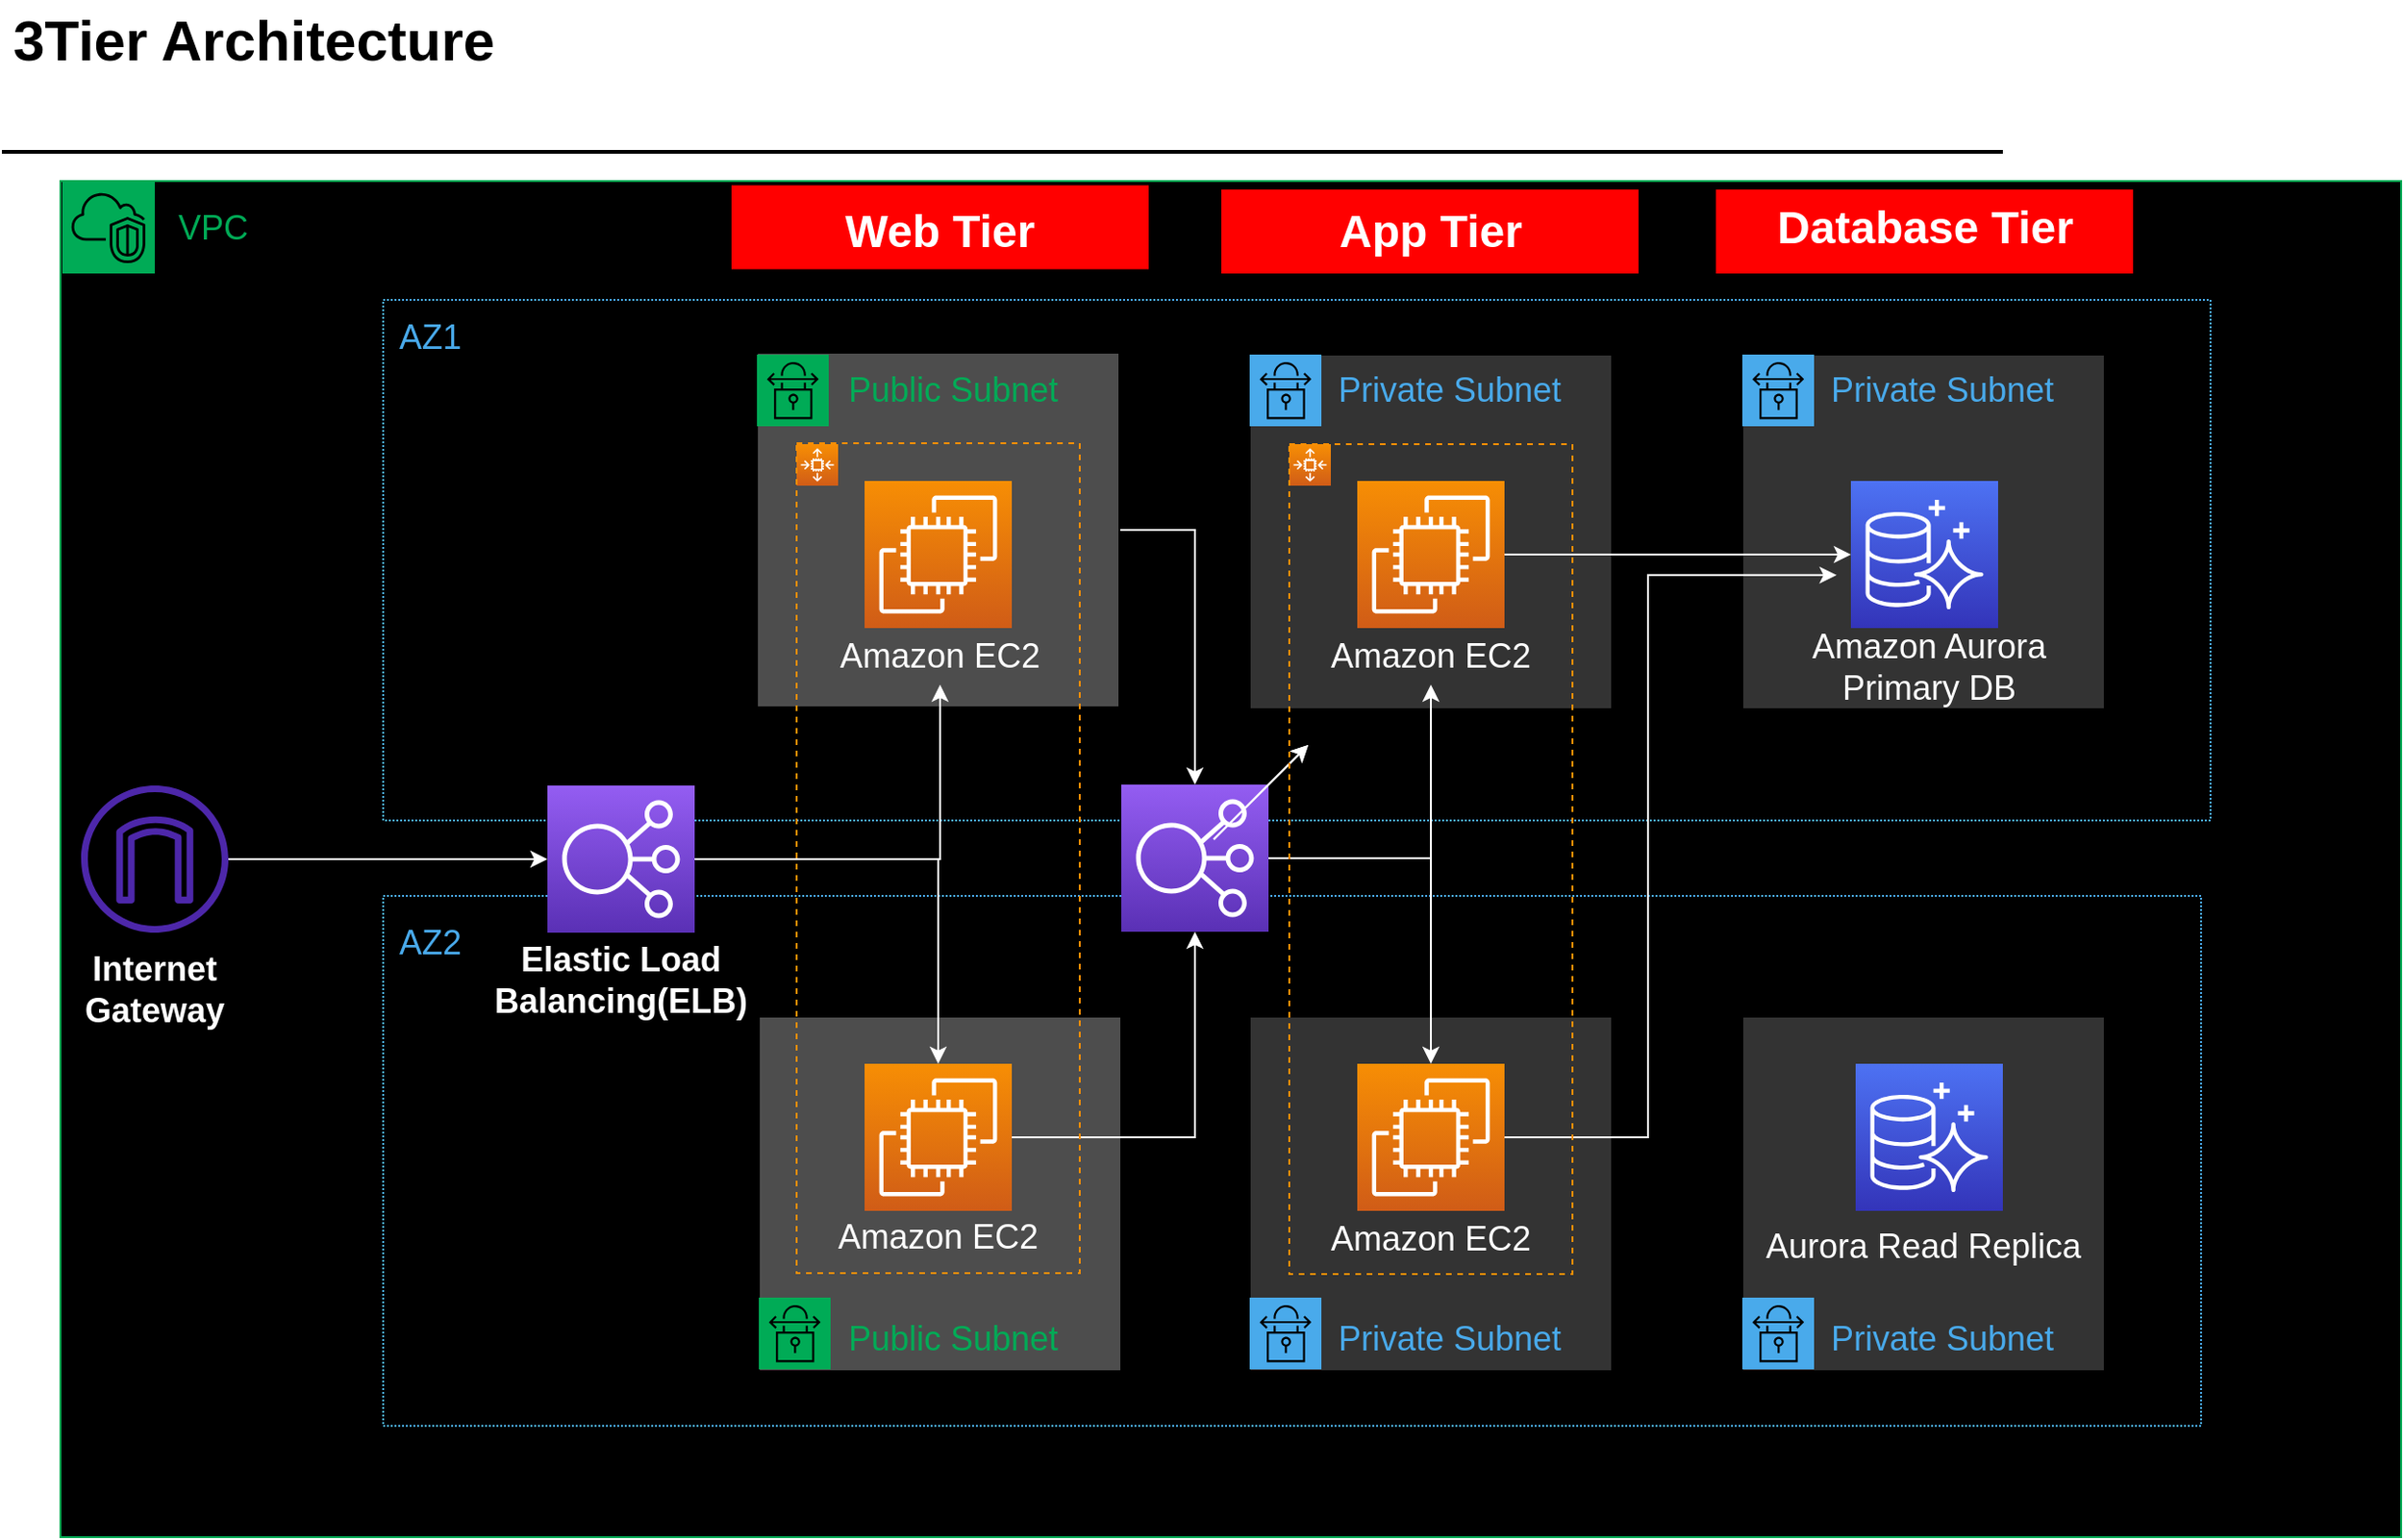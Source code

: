 <mxfile version="20.2.0" type="github">
  <diagram id="Ht1M8jgEwFfnCIfOTk4-" name="Page-1">
    <mxGraphModel dx="1360" dy="748" grid="1" gridSize="10" guides="1" tooltips="1" connect="1" arrows="1" fold="1" page="1" pageScale="1" pageWidth="827" pageHeight="1169" math="0" shadow="0">
      <root>
        <mxCell id="0" />
        <mxCell id="1" parent="0" />
        <mxCell id="xRcYIgEl4kE04P5R9CLf-3" value="" style="rounded=0;whiteSpace=wrap;html=1;strokeColor=#00AB56;fillColor=#000000;" vertex="1" parent="1">
          <mxGeometry x="39" y="161" width="1240" height="719" as="geometry" />
        </mxCell>
        <mxCell id="-QjtrjUzRDEMRZ5MF8oH-47" value="3Tier Architecture" style="text;html=1;resizable=0;points=[];autosize=1;align=left;verticalAlign=top;spacingTop=-4;fontSize=30;fontStyle=1" parent="1" vertex="1">
          <mxGeometry x="12" y="65.5" width="280" height="40" as="geometry" />
        </mxCell>
        <mxCell id="SCVMTBWpLvtzJIhz15lM-1" value="" style="line;strokeWidth=2;html=1;fontSize=14;" parent="1" vertex="1">
          <mxGeometry x="8" y="140.5" width="1060" height="10" as="geometry" />
        </mxCell>
        <mxCell id="xRcYIgEl4kE04P5R9CLf-4" value="" style="sketch=0;points=[[0,0,0],[0.25,0,0],[0.5,0,0],[0.75,0,0],[1,0,0],[0,1,0],[0.25,1,0],[0.5,1,0],[0.75,1,0],[1,1,0],[0,0.25,0],[0,0.5,0],[0,0.75,0],[1,0.25,0],[1,0.5,0],[1,0.75,0]];outlineConnect=0;fontColor=#232F3E;gradientColor=#00AB56;gradientDirection=north;fillColor=#00AB56;strokeColor=#000000;dashed=0;verticalLabelPosition=bottom;verticalAlign=top;align=center;html=1;fontSize=12;fontStyle=0;aspect=fixed;shape=mxgraph.aws4.resourceIcon;resIcon=mxgraph.aws4.vpc;" vertex="1" parent="1">
          <mxGeometry x="40" y="161" width="49" height="49" as="geometry" />
        </mxCell>
        <mxCell id="xRcYIgEl4kE04P5R9CLf-5" value="" style="rounded=0;whiteSpace=wrap;html=1;fillStyle=solid;dashed=1;dashPattern=1 1;strokeColor=#49AAEB;fillColor=#000000;" vertex="1" parent="1">
          <mxGeometry x="210" y="224" width="968" height="276" as="geometry" />
        </mxCell>
        <mxCell id="xRcYIgEl4kE04P5R9CLf-7" value="" style="rounded=0;whiteSpace=wrap;html=1;fillStyle=solid;dashed=1;dashPattern=1 1;strokeColor=#49AAEB;fillColor=#000000;" vertex="1" parent="1">
          <mxGeometry x="210" y="540" width="963" height="281" as="geometry" />
        </mxCell>
        <mxCell id="xRcYIgEl4kE04P5R9CLf-90" style="edgeStyle=orthogonalEdgeStyle;rounded=0;orthogonalLoop=1;jettySize=auto;html=1;fontSize=24;fontColor=#FFFFFF;exitX=1;exitY=0.25;exitDx=0;exitDy=0;exitPerimeter=0;strokeColor=#FFFFFF;" edge="1" parent="1" source="xRcYIgEl4kE04P5R9CLf-31" target="xRcYIgEl4kE04P5R9CLf-28">
          <mxGeometry relative="1" as="geometry">
            <Array as="points">
              <mxPoint x="543" y="346" />
              <mxPoint x="640" y="346" />
            </Array>
          </mxGeometry>
        </mxCell>
        <mxCell id="xRcYIgEl4kE04P5R9CLf-8" value="" style="rounded=0;whiteSpace=wrap;html=1;fillStyle=solid;fillColor=#4D4D4D;" vertex="1" parent="1">
          <mxGeometry x="408" y="252" width="192" height="188" as="geometry" />
        </mxCell>
        <mxCell id="xRcYIgEl4kE04P5R9CLf-9" value="" style="rounded=0;whiteSpace=wrap;html=1;fillStyle=solid;fillColor=#333333;" vertex="1" parent="1">
          <mxGeometry x="930" y="253" width="192" height="188" as="geometry" />
        </mxCell>
        <mxCell id="xRcYIgEl4kE04P5R9CLf-10" value="" style="rounded=0;whiteSpace=wrap;html=1;fillStyle=solid;fillColor=#333333;" vertex="1" parent="1">
          <mxGeometry x="669" y="253" width="192" height="188" as="geometry" />
        </mxCell>
        <mxCell id="xRcYIgEl4kE04P5R9CLf-11" value="" style="rounded=0;whiteSpace=wrap;html=1;fillStyle=solid;fillColor=#333333;" vertex="1" parent="1">
          <mxGeometry x="930" y="604" width="192" height="188" as="geometry" />
        </mxCell>
        <mxCell id="xRcYIgEl4kE04P5R9CLf-12" value="" style="rounded=0;whiteSpace=wrap;html=1;fillStyle=solid;fillColor=#333333;" vertex="1" parent="1">
          <mxGeometry x="669" y="604" width="192" height="188" as="geometry" />
        </mxCell>
        <mxCell id="xRcYIgEl4kE04P5R9CLf-13" value="" style="rounded=0;whiteSpace=wrap;html=1;fillStyle=solid;fillColor=#4D4D4D;" vertex="1" parent="1">
          <mxGeometry x="409" y="604" width="192" height="188" as="geometry" />
        </mxCell>
        <mxCell id="xRcYIgEl4kE04P5R9CLf-17" value="" style="sketch=0;points=[[0,0,0],[0.25,0,0],[0.5,0,0],[0.75,0,0],[1,0,0],[0,1,0],[0.25,1,0],[0.5,1,0],[0.75,1,0],[1,1,0],[0,0.25,0],[0,0.5,0],[0,0.75,0],[1,0.25,0],[1,0.5,0],[1,0.75,0]];outlineConnect=0;fontColor=#232F3E;gradientColor=#00AB56;gradientDirection=north;fillColor=#00AB56;strokeColor=#000000;dashed=0;verticalLabelPosition=bottom;verticalAlign=top;align=center;html=1;fontSize=12;fontStyle=0;aspect=fixed;shape=mxgraph.aws4.resourceIcon;resIcon=mxgraph.aws4.site_to_site_vpn;fillStyle=dots;" vertex="1" parent="1">
          <mxGeometry x="408" y="253" width="38" height="38" as="geometry" />
        </mxCell>
        <mxCell id="xRcYIgEl4kE04P5R9CLf-18" value="" style="sketch=0;points=[[0,0,0],[0.25,0,0],[0.5,0,0],[0.75,0,0],[1,0,0],[0,1,0],[0.25,1,0],[0.5,1,0],[0.75,1,0],[1,1,0],[0,0.25,0],[0,0.5,0],[0,0.75,0],[1,0.25,0],[1,0.5,0],[1,0.75,0]];outlineConnect=0;fontColor=#232F3E;gradientColor=#49AAEB;gradientDirection=north;fillColor=#49AAEB;strokeColor=#000000;dashed=0;verticalLabelPosition=bottom;verticalAlign=top;align=center;html=1;fontSize=12;fontStyle=0;aspect=fixed;shape=mxgraph.aws4.resourceIcon;resIcon=mxgraph.aws4.site_to_site_vpn;fillStyle=dots;" vertex="1" parent="1">
          <mxGeometry x="930" y="753" width="38" height="38" as="geometry" />
        </mxCell>
        <mxCell id="xRcYIgEl4kE04P5R9CLf-23" value="" style="sketch=0;points=[[0,0,0],[0.25,0,0],[0.5,0,0],[0.75,0,0],[1,0,0],[0,1,0],[0.25,1,0],[0.5,1,0],[0.75,1,0],[1,1,0],[0,0.25,0],[0,0.5,0],[0,0.75,0],[1,0.25,0],[1,0.5,0],[1,0.75,0]];outlineConnect=0;fontColor=#232F3E;gradientColor=#00AB56;gradientDirection=north;fillColor=#00AB56;strokeColor=#000000;dashed=0;verticalLabelPosition=bottom;verticalAlign=top;align=center;html=1;fontSize=12;fontStyle=0;aspect=fixed;shape=mxgraph.aws4.resourceIcon;resIcon=mxgraph.aws4.site_to_site_vpn;fillStyle=dots;" vertex="1" parent="1">
          <mxGeometry x="409" y="753" width="38" height="38" as="geometry" />
        </mxCell>
        <mxCell id="xRcYIgEl4kE04P5R9CLf-24" value="" style="sketch=0;points=[[0,0,0],[0.25,0,0],[0.5,0,0],[0.75,0,0],[1,0,0],[0,1,0],[0.25,1,0],[0.5,1,0],[0.75,1,0],[1,1,0],[0,0.25,0],[0,0.5,0],[0,0.75,0],[1,0.25,0],[1,0.5,0],[1,0.75,0]];outlineConnect=0;fontColor=#232F3E;gradientColor=#49AAEB;gradientDirection=north;fillColor=#49AAEB;strokeColor=#000000;dashed=0;verticalLabelPosition=bottom;verticalAlign=top;align=center;html=1;fontSize=12;fontStyle=0;aspect=fixed;shape=mxgraph.aws4.resourceIcon;resIcon=mxgraph.aws4.site_to_site_vpn;fillStyle=dots;" vertex="1" parent="1">
          <mxGeometry x="669" y="253" width="38" height="38" as="geometry" />
        </mxCell>
        <mxCell id="xRcYIgEl4kE04P5R9CLf-25" value="" style="sketch=0;points=[[0,0,0],[0.25,0,0],[0.5,0,0],[0.75,0,0],[1,0,0],[0,1,0],[0.25,1,0],[0.5,1,0],[0.75,1,0],[1,1,0],[0,0.25,0],[0,0.5,0],[0,0.75,0],[1,0.25,0],[1,0.5,0],[1,0.75,0]];outlineConnect=0;fontColor=#232F3E;gradientColor=#49AAEB;gradientDirection=north;fillColor=#49AAEB;strokeColor=#000000;dashed=0;verticalLabelPosition=bottom;verticalAlign=top;align=center;html=1;fontSize=12;fontStyle=0;aspect=fixed;shape=mxgraph.aws4.resourceIcon;resIcon=mxgraph.aws4.site_to_site_vpn;fillStyle=dots;" vertex="1" parent="1">
          <mxGeometry x="930" y="253" width="38" height="38" as="geometry" />
        </mxCell>
        <mxCell id="xRcYIgEl4kE04P5R9CLf-26" value="" style="sketch=0;points=[[0,0,0],[0.25,0,0],[0.5,0,0],[0.75,0,0],[1,0,0],[0,1,0],[0.25,1,0],[0.5,1,0],[0.75,1,0],[1,1,0],[0,0.25,0],[0,0.5,0],[0,0.75,0],[1,0.25,0],[1,0.5,0],[1,0.75,0]];outlineConnect=0;fontColor=#232F3E;gradientColor=#49AAEB;gradientDirection=north;fillColor=#49AAEB;strokeColor=#000000;dashed=0;verticalLabelPosition=bottom;verticalAlign=top;align=center;html=1;fontSize=12;fontStyle=0;aspect=fixed;shape=mxgraph.aws4.resourceIcon;resIcon=mxgraph.aws4.site_to_site_vpn;fillStyle=dots;" vertex="1" parent="1">
          <mxGeometry x="669" y="753" width="38" height="38" as="geometry" />
        </mxCell>
        <mxCell id="xRcYIgEl4kE04P5R9CLf-76" style="edgeStyle=orthogonalEdgeStyle;rounded=0;orthogonalLoop=1;jettySize=auto;html=1;fontSize=24;fontColor=#FFFFFF;strokeColor=#FFFFFF;" edge="1" parent="1" source="xRcYIgEl4kE04P5R9CLf-27" target="xRcYIgEl4kE04P5R9CLf-48">
          <mxGeometry relative="1" as="geometry" />
        </mxCell>
        <mxCell id="xRcYIgEl4kE04P5R9CLf-27" value="" style="sketch=0;outlineConnect=0;fontColor=#232F3E;gradientColor=#4D27AA;fillColor=#4D27AA;strokeColor=none;dashed=0;verticalLabelPosition=bottom;verticalAlign=top;align=center;html=1;fontSize=12;fontStyle=0;aspect=fixed;pointerEvents=1;shape=mxgraph.aws4.internet_gateway;fillStyle=dots;" vertex="1" parent="1">
          <mxGeometry x="50" y="481.5" width="78" height="78" as="geometry" />
        </mxCell>
        <mxCell id="xRcYIgEl4kE04P5R9CLf-96" style="edgeStyle=orthogonalEdgeStyle;rounded=0;orthogonalLoop=1;jettySize=auto;html=1;fontSize=24;fontColor=#FFFFFF;strokeColor=#FFFFFF;" edge="1" parent="1" source="xRcYIgEl4kE04P5R9CLf-28" target="xRcYIgEl4kE04P5R9CLf-37">
          <mxGeometry relative="1" as="geometry" />
        </mxCell>
        <mxCell id="xRcYIgEl4kE04P5R9CLf-98" style="edgeStyle=orthogonalEdgeStyle;rounded=0;orthogonalLoop=1;jettySize=auto;html=1;entryX=0.5;entryY=0;entryDx=0;entryDy=0;entryPerimeter=0;fontSize=24;fontColor=#FFFFFF;strokeColor=#FFFFFF;" edge="1" parent="1" source="xRcYIgEl4kE04P5R9CLf-28" target="xRcYIgEl4kE04P5R9CLf-34">
          <mxGeometry relative="1" as="geometry" />
        </mxCell>
        <mxCell id="xRcYIgEl4kE04P5R9CLf-28" value="" style="sketch=0;points=[[0,0,0],[0.25,0,0],[0.5,0,0],[0.75,0,0],[1,0,0],[0,1,0],[0.25,1,0],[0.5,1,0],[0.75,1,0],[1,1,0],[0,0.25,0],[0,0.5,0],[0,0.75,0],[1,0.25,0],[1,0.5,0],[1,0.75,0]];outlineConnect=0;fontColor=#232F3E;gradientColor=#945DF2;gradientDirection=north;fillColor=#5A30B5;strokeColor=#ffffff;dashed=0;verticalLabelPosition=bottom;verticalAlign=top;align=center;html=1;fontSize=12;fontStyle=0;aspect=fixed;shape=mxgraph.aws4.resourceIcon;resIcon=mxgraph.aws4.elastic_load_balancing;fillStyle=dots;" vertex="1" parent="1">
          <mxGeometry x="601" y="481" width="78" height="78" as="geometry" />
        </mxCell>
        <mxCell id="xRcYIgEl4kE04P5R9CLf-30" value="" style="sketch=0;points=[[0,0,0],[0.25,0,0],[0.5,0,0],[0.75,0,0],[1,0,0],[0,1,0],[0.25,1,0],[0.5,1,0],[0.75,1,0],[1,1,0],[0,0.25,0],[0,0.5,0],[0,0.75,0],[1,0.25,0],[1,0.5,0],[1,0.75,0]];outlineConnect=0;fontColor=#232F3E;gradientColor=#F78E04;gradientDirection=north;fillColor=#D05C17;strokeColor=#ffffff;dashed=0;verticalLabelPosition=bottom;verticalAlign=top;align=center;html=1;fontSize=12;fontStyle=0;aspect=fixed;shape=mxgraph.aws4.resourceIcon;resIcon=mxgraph.aws4.ec2;fillStyle=dots;" vertex="1" parent="1">
          <mxGeometry x="726" y="320" width="78" height="78" as="geometry" />
        </mxCell>
        <mxCell id="xRcYIgEl4kE04P5R9CLf-34" value="" style="sketch=0;points=[[0,0,0],[0.25,0,0],[0.5,0,0],[0.75,0,0],[1,0,0],[0,1,0],[0.25,1,0],[0.5,1,0],[0.75,1,0],[1,1,0],[0,0.25,0],[0,0.5,0],[0,0.75,0],[1,0.25,0],[1,0.5,0],[1,0.75,0]];outlineConnect=0;fontColor=#232F3E;gradientColor=#F78E04;gradientDirection=north;fillColor=#D05C17;strokeColor=#ffffff;dashed=0;verticalLabelPosition=bottom;verticalAlign=top;align=center;html=1;fontSize=12;fontStyle=0;aspect=fixed;shape=mxgraph.aws4.resourceIcon;resIcon=mxgraph.aws4.ec2;fillStyle=dots;" vertex="1" parent="1">
          <mxGeometry x="726" y="629" width="78" height="78" as="geometry" />
        </mxCell>
        <mxCell id="xRcYIgEl4kE04P5R9CLf-35" value="&lt;font color=&quot;#ffffff&quot; style=&quot;font-size: 18px;&quot;&gt;Amazon EC2&lt;/font&gt;" style="text;html=1;strokeColor=none;fillColor=none;align=center;verticalAlign=middle;whiteSpace=wrap;rounded=0;fillStyle=dots;" vertex="1" parent="1">
          <mxGeometry x="700" y="707" width="130" height="30" as="geometry" />
        </mxCell>
        <mxCell id="xRcYIgEl4kE04P5R9CLf-36" value="&lt;font color=&quot;#ffffff&quot; style=&quot;font-size: 18px;&quot;&gt;Amazon EC2&lt;/font&gt;" style="text;html=1;strokeColor=none;fillColor=none;align=center;verticalAlign=middle;whiteSpace=wrap;rounded=0;fillStyle=dots;" vertex="1" parent="1">
          <mxGeometry x="439" y="706" width="130" height="30" as="geometry" />
        </mxCell>
        <mxCell id="xRcYIgEl4kE04P5R9CLf-37" value="&lt;font color=&quot;#ffffff&quot; style=&quot;font-size: 18px;&quot;&gt;Amazon EC2&lt;/font&gt;" style="text;html=1;strokeColor=none;fillColor=none;align=center;verticalAlign=middle;whiteSpace=wrap;rounded=0;fillStyle=dots;" vertex="1" parent="1">
          <mxGeometry x="700" y="398" width="130" height="30" as="geometry" />
        </mxCell>
        <mxCell id="xRcYIgEl4kE04P5R9CLf-38" value="&lt;font color=&quot;#ffffff&quot; style=&quot;font-size: 18px;&quot;&gt;Amazon EC2&lt;/font&gt;" style="text;html=1;strokeColor=none;fillColor=none;align=center;verticalAlign=middle;whiteSpace=wrap;rounded=0;fillStyle=dots;" vertex="1" parent="1">
          <mxGeometry x="440" y="398" width="130" height="30" as="geometry" />
        </mxCell>
        <mxCell id="xRcYIgEl4kE04P5R9CLf-42" value="&lt;font color=&quot;#00ab56&quot; style=&quot;font-size: 18px;&quot;&gt;Public Subnet&lt;/font&gt;" style="text;html=1;strokeColor=none;fillColor=none;align=center;verticalAlign=middle;whiteSpace=wrap;rounded=0;fillStyle=dots;" vertex="1" parent="1">
          <mxGeometry x="447" y="760" width="130" height="30" as="geometry" />
        </mxCell>
        <mxCell id="xRcYIgEl4kE04P5R9CLf-43" value="&lt;font color=&quot;#00ab56&quot; style=&quot;font-size: 18px;&quot;&gt;Public Subnet&lt;/font&gt;" style="text;html=1;strokeColor=none;fillColor=none;align=center;verticalAlign=middle;whiteSpace=wrap;rounded=0;fillStyle=dots;" vertex="1" parent="1">
          <mxGeometry x="447" y="257" width="130" height="30" as="geometry" />
        </mxCell>
        <mxCell id="xRcYIgEl4kE04P5R9CLf-44" value="&lt;font color=&quot;#49aaeb&quot; style=&quot;font-size: 18px;&quot;&gt;Private Subnet&lt;/font&gt;" style="text;html=1;strokeColor=none;fillColor=none;align=center;verticalAlign=middle;whiteSpace=wrap;rounded=0;fillStyle=dots;" vertex="1" parent="1">
          <mxGeometry x="971" y="760" width="130" height="30" as="geometry" />
        </mxCell>
        <mxCell id="xRcYIgEl4kE04P5R9CLf-45" value="&lt;font color=&quot;#49aaeb&quot; style=&quot;font-size: 18px;&quot;&gt;Private Subnet&lt;/font&gt;" style="text;html=1;strokeColor=none;fillColor=none;align=center;verticalAlign=middle;whiteSpace=wrap;rounded=0;fillStyle=dots;" vertex="1" parent="1">
          <mxGeometry x="971" y="257" width="130" height="30" as="geometry" />
        </mxCell>
        <mxCell id="xRcYIgEl4kE04P5R9CLf-46" value="&lt;font color=&quot;#49aaeb&quot; style=&quot;font-size: 18px;&quot;&gt;Private Subnet&lt;/font&gt;" style="text;html=1;strokeColor=none;fillColor=none;align=center;verticalAlign=middle;whiteSpace=wrap;rounded=0;fillStyle=dots;" vertex="1" parent="1">
          <mxGeometry x="710" y="760" width="130" height="30" as="geometry" />
        </mxCell>
        <mxCell id="xRcYIgEl4kE04P5R9CLf-47" value="&lt;font color=&quot;#49aaeb&quot; style=&quot;font-size: 18px;&quot;&gt;Private Subnet&lt;/font&gt;" style="text;html=1;strokeColor=none;fillColor=none;align=center;verticalAlign=middle;whiteSpace=wrap;rounded=0;fillStyle=dots;" vertex="1" parent="1">
          <mxGeometry x="710" y="257" width="130" height="30" as="geometry" />
        </mxCell>
        <mxCell id="xRcYIgEl4kE04P5R9CLf-86" style="edgeStyle=orthogonalEdgeStyle;rounded=0;orthogonalLoop=1;jettySize=auto;html=1;fontSize=24;fontColor=#FFFFFF;strokeColor=#FFFFFF;" edge="1" parent="1" source="xRcYIgEl4kE04P5R9CLf-48" target="xRcYIgEl4kE04P5R9CLf-29">
          <mxGeometry relative="1" as="geometry" />
        </mxCell>
        <mxCell id="xRcYIgEl4kE04P5R9CLf-88" style="edgeStyle=orthogonalEdgeStyle;rounded=0;orthogonalLoop=1;jettySize=auto;html=1;entryX=0.5;entryY=1;entryDx=0;entryDy=0;fontSize=24;fontColor=#FFFFFF;strokeColor=#FFFFFF;" edge="1" parent="1" source="xRcYIgEl4kE04P5R9CLf-48" target="xRcYIgEl4kE04P5R9CLf-38">
          <mxGeometry relative="1" as="geometry" />
        </mxCell>
        <mxCell id="xRcYIgEl4kE04P5R9CLf-48" value="" style="sketch=0;points=[[0,0,0],[0.25,0,0],[0.5,0,0],[0.75,0,0],[1,0,0],[0,1,0],[0.25,1,0],[0.5,1,0],[0.75,1,0],[1,1,0],[0,0.25,0],[0,0.5,0],[0,0.75,0],[1,0.25,0],[1,0.5,0],[1,0.75,0]];outlineConnect=0;fontColor=#232F3E;gradientColor=#945DF2;gradientDirection=north;fillColor=#5A30B5;strokeColor=#ffffff;dashed=0;verticalLabelPosition=bottom;verticalAlign=top;align=center;html=1;fontSize=12;fontStyle=0;aspect=fixed;shape=mxgraph.aws4.resourceIcon;resIcon=mxgraph.aws4.elastic_load_balancing;fillStyle=dots;" vertex="1" parent="1">
          <mxGeometry x="297" y="481.5" width="78" height="78" as="geometry" />
        </mxCell>
        <mxCell id="xRcYIgEl4kE04P5R9CLf-49" value="" style="sketch=0;points=[[0,0,0],[0.25,0,0],[0.5,0,0],[0.75,0,0],[1,0,0],[0,1,0],[0.25,1,0],[0.5,1,0],[0.75,1,0],[1,1,0],[0,0.25,0],[0,0.5,0],[0,0.75,0],[1,0.25,0],[1,0.5,0],[1,0.75,0]];outlineConnect=0;fontColor=#232F3E;gradientColor=#F78E04;gradientDirection=north;fillColor=#D05C17;strokeColor=#ffffff;dashed=0;verticalLabelPosition=bottom;verticalAlign=top;align=center;html=1;fontSize=12;fontStyle=0;aspect=fixed;shape=mxgraph.aws4.resourceIcon;resIcon=mxgraph.aws4.auto_scaling2;fillStyle=dots;" vertex="1" parent="1">
          <mxGeometry x="429" y="300.5" width="22" height="22" as="geometry" />
        </mxCell>
        <mxCell id="xRcYIgEl4kE04P5R9CLf-50" value="" style="sketch=0;points=[[0,0,0],[0.25,0,0],[0.5,0,0],[0.75,0,0],[1,0,0],[0,1,0],[0.25,1,0],[0.5,1,0],[0.75,1,0],[1,1,0],[0,0.25,0],[0,0.5,0],[0,0.75,0],[1,0.25,0],[1,0.5,0],[1,0.75,0]];outlineConnect=0;fontColor=#232F3E;gradientColor=#F78E04;gradientDirection=north;fillColor=#D05C17;strokeColor=#ffffff;dashed=0;verticalLabelPosition=bottom;verticalAlign=top;align=center;html=1;fontSize=12;fontStyle=0;aspect=fixed;shape=mxgraph.aws4.resourceIcon;resIcon=mxgraph.aws4.auto_scaling2;fillStyle=dots;" vertex="1" parent="1">
          <mxGeometry x="690" y="300.5" width="22" height="22" as="geometry" />
        </mxCell>
        <mxCell id="xRcYIgEl4kE04P5R9CLf-51" value="&lt;font color=&quot;#49aaeb&quot; style=&quot;font-size: 18px;&quot;&gt;AZ2&lt;/font&gt;" style="text;html=1;strokeColor=none;fillColor=none;align=center;verticalAlign=middle;whiteSpace=wrap;rounded=0;fillStyle=dots;" vertex="1" parent="1">
          <mxGeometry x="170" y="545" width="130" height="40" as="geometry" />
        </mxCell>
        <mxCell id="xRcYIgEl4kE04P5R9CLf-52" value="&lt;font color=&quot;#49aaeb&quot; style=&quot;font-size: 18px;&quot;&gt;AZ1&lt;/font&gt;" style="text;html=1;strokeColor=none;fillColor=none;align=center;verticalAlign=middle;whiteSpace=wrap;rounded=0;fillStyle=dots;" vertex="1" parent="1">
          <mxGeometry x="170" y="224" width="130" height="40" as="geometry" />
        </mxCell>
        <mxCell id="xRcYIgEl4kE04P5R9CLf-53" value="&lt;font style=&quot;font-size: 18px;&quot;&gt;&lt;b&gt;&lt;font color=&quot;#ffffff&quot;&gt;Internet&lt;br&gt;Gateway&lt;/font&gt;&lt;/b&gt;&lt;br&gt;&lt;/font&gt;" style="text;html=1;strokeColor=none;fillColor=none;align=center;verticalAlign=middle;whiteSpace=wrap;rounded=0;fillStyle=dots;" vertex="1" parent="1">
          <mxGeometry x="24" y="570" width="130" height="40" as="geometry" />
        </mxCell>
        <mxCell id="xRcYIgEl4kE04P5R9CLf-55" value="&lt;font style=&quot;font-size: 18px;&quot;&gt;&lt;b&gt;&lt;font color=&quot;#ffffff&quot;&gt;Elastic Load&lt;br&gt;Balancing(ELB)&lt;/font&gt;&lt;/b&gt;&lt;br&gt;&lt;/font&gt;" style="text;html=1;strokeColor=none;fillColor=none;align=center;verticalAlign=middle;whiteSpace=wrap;rounded=0;fillStyle=dots;" vertex="1" parent="1">
          <mxGeometry x="271" y="565" width="130" height="40" as="geometry" />
        </mxCell>
        <mxCell id="xRcYIgEl4kE04P5R9CLf-56" value="&lt;font color=&quot;#00ab56&quot; style=&quot;font-size: 18px;&quot;&gt;VPC&lt;/font&gt;" style="text;html=1;strokeColor=none;fillColor=none;align=center;verticalAlign=middle;whiteSpace=wrap;rounded=0;fillStyle=dots;" vertex="1" parent="1">
          <mxGeometry x="90" y="165.5" width="60" height="40" as="geometry" />
        </mxCell>
        <mxCell id="xRcYIgEl4kE04P5R9CLf-57" value="" style="rounded=0;whiteSpace=wrap;html=1;dashed=1;fillStyle=solid;fontSize=18;fontColor=#49AAEB;strokeColor=none;fillColor=#FF0000;gradientColor=none;gradientDirection=south;" vertex="1" parent="1">
          <mxGeometry x="394.5" y="163.25" width="221" height="44.5" as="geometry" />
        </mxCell>
        <mxCell id="xRcYIgEl4kE04P5R9CLf-58" value="" style="rounded=0;whiteSpace=wrap;html=1;dashed=1;fillStyle=solid;fontSize=18;fontColor=#49AAEB;strokeColor=none;fillColor=#FF0000;gradientColor=none;" vertex="1" parent="1">
          <mxGeometry x="916" y="165.5" width="221" height="44.5" as="geometry" />
        </mxCell>
        <mxCell id="xRcYIgEl4kE04P5R9CLf-59" value="" style="rounded=0;whiteSpace=wrap;html=1;dashed=1;fillStyle=solid;fontSize=18;fontColor=#49AAEB;strokeColor=none;fillColor=#FF0000;gradientColor=none;" vertex="1" parent="1">
          <mxGeometry x="654" y="165.5" width="221" height="44.5" as="geometry" />
        </mxCell>
        <mxCell id="xRcYIgEl4kE04P5R9CLf-60" value="&lt;font color=&quot;#ffffff&quot; style=&quot;font-size: 24px;&quot;&gt;&lt;b style=&quot;&quot;&gt;Web Tier&lt;/b&gt;&lt;/font&gt;" style="text;html=1;strokeColor=none;fillColor=none;align=center;verticalAlign=middle;whiteSpace=wrap;rounded=0;fillStyle=dots;" vertex="1" parent="1">
          <mxGeometry x="440" y="172.75" width="130" height="30" as="geometry" />
        </mxCell>
        <mxCell id="xRcYIgEl4kE04P5R9CLf-61" value="&lt;font color=&quot;#ffffff&quot; style=&quot;font-size: 24px;&quot;&gt;&lt;b style=&quot;&quot;&gt;Database Tier&lt;/b&gt;&lt;/font&gt;" style="text;html=1;strokeColor=none;fillColor=none;align=center;verticalAlign=middle;whiteSpace=wrap;rounded=0;fillStyle=dots;" vertex="1" parent="1">
          <mxGeometry x="945.5" y="170.5" width="162" height="30" as="geometry" />
        </mxCell>
        <mxCell id="xRcYIgEl4kE04P5R9CLf-62" value="&lt;font color=&quot;#ffffff&quot; style=&quot;font-size: 24px;&quot;&gt;&lt;b style=&quot;&quot;&gt;App Tier&lt;/b&gt;&lt;/font&gt;" style="text;html=1;strokeColor=none;fillColor=none;align=center;verticalAlign=middle;whiteSpace=wrap;rounded=0;fillStyle=dots;" vertex="1" parent="1">
          <mxGeometry x="699.5" y="172.75" width="130" height="30" as="geometry" />
        </mxCell>
        <mxCell id="xRcYIgEl4kE04P5R9CLf-67" value="" style="sketch=0;points=[[0,0,0],[0.25,0,0],[0.5,0,0],[0.75,0,0],[1,0,0],[0,1,0],[0.25,1,0],[0.5,1,0],[0.75,1,0],[1,1,0],[0,0.25,0],[0,0.5,0],[0,0.75,0],[1,0.25,0],[1,0.5,0],[1,0.75,0]];outlineConnect=0;fontColor=#232F3E;gradientColor=#4D72F3;gradientDirection=north;fillColor=#3334B9;strokeColor=#ffffff;dashed=0;verticalLabelPosition=bottom;verticalAlign=top;align=center;html=1;fontSize=12;fontStyle=0;aspect=fixed;shape=mxgraph.aws4.resourceIcon;resIcon=mxgraph.aws4.aurora;fillStyle=dots;" vertex="1" parent="1">
          <mxGeometry x="990" y="629" width="78" height="78" as="geometry" />
        </mxCell>
        <mxCell id="xRcYIgEl4kE04P5R9CLf-68" value="" style="sketch=0;points=[[0,0,0],[0.25,0,0],[0.5,0,0],[0.75,0,0],[1,0,0],[0,1,0],[0.25,1,0],[0.5,1,0],[0.75,1,0],[1,1,0],[0,0.25,0],[0,0.5,0],[0,0.75,0],[1,0.25,0],[1,0.5,0],[1,0.75,0]];outlineConnect=0;fontColor=#232F3E;gradientColor=#4D72F3;gradientDirection=north;fillColor=#3334B9;strokeColor=#ffffff;dashed=0;verticalLabelPosition=bottom;verticalAlign=top;align=center;html=1;fontSize=12;fontStyle=0;aspect=fixed;shape=mxgraph.aws4.resourceIcon;resIcon=mxgraph.aws4.aurora;fillStyle=dots;" vertex="1" parent="1">
          <mxGeometry x="987.5" y="320" width="78" height="78" as="geometry" />
        </mxCell>
        <mxCell id="xRcYIgEl4kE04P5R9CLf-31" value="" style="sketch=0;points=[[0,0,0],[0.25,0,0],[0.5,0,0],[0.75,0,0],[1,0,0],[0,1,0],[0.25,1,0],[0.5,1,0],[0.75,1,0],[1,1,0],[0,0.25,0],[0,0.5,0],[0,0.75,0],[1,0.25,0],[1,0.5,0],[1,0.75,0]];outlineConnect=0;fontColor=#232F3E;gradientColor=#F78E04;gradientDirection=north;fillColor=#D05C17;strokeColor=#ffffff;dashed=0;verticalLabelPosition=bottom;verticalAlign=top;align=center;html=1;fontSize=12;fontStyle=0;aspect=fixed;shape=mxgraph.aws4.resourceIcon;resIcon=mxgraph.aws4.ec2;fillStyle=dots;" vertex="1" parent="1">
          <mxGeometry x="465" y="320" width="78" height="78" as="geometry" />
        </mxCell>
        <mxCell id="xRcYIgEl4kE04P5R9CLf-29" value="" style="sketch=0;points=[[0,0,0],[0.25,0,0],[0.5,0,0],[0.75,0,0],[1,0,0],[0,1,0],[0.25,1,0],[0.5,1,0],[0.75,1,0],[1,1,0],[0,0.25,0],[0,0.5,0],[0,0.75,0],[1,0.25,0],[1,0.5,0],[1,0.75,0]];outlineConnect=0;fontColor=#232F3E;gradientColor=#F78E04;gradientDirection=north;fillColor=#D05C17;strokeColor=#ffffff;dashed=0;verticalLabelPosition=bottom;verticalAlign=top;align=center;html=1;fontSize=12;fontStyle=0;aspect=fixed;shape=mxgraph.aws4.resourceIcon;resIcon=mxgraph.aws4.ec2;fillStyle=dots;" vertex="1" parent="1">
          <mxGeometry x="465" y="629" width="78" height="78" as="geometry" />
        </mxCell>
        <mxCell id="xRcYIgEl4kE04P5R9CLf-93" style="edgeStyle=orthogonalEdgeStyle;rounded=0;orthogonalLoop=1;jettySize=auto;html=1;fontSize=24;fontColor=#FFFFFF;strokeColor=#FFFFFF;" edge="1" parent="1" source="xRcYIgEl4kE04P5R9CLf-29" target="xRcYIgEl4kE04P5R9CLf-28">
          <mxGeometry relative="1" as="geometry" />
        </mxCell>
        <mxCell id="xRcYIgEl4kE04P5R9CLf-99" value="&lt;font style=&quot;font-size: 18px;&quot;&gt;&lt;font color=&quot;#ffffff&quot;&gt;Amazon Aurora&lt;br&gt;Primary DB&lt;/font&gt;&lt;br&gt;&lt;/font&gt;" style="text;html=1;strokeColor=none;fillColor=none;align=center;verticalAlign=middle;whiteSpace=wrap;rounded=0;fillStyle=dots;" vertex="1" parent="1">
          <mxGeometry x="964" y="404" width="130" height="30" as="geometry" />
        </mxCell>
        <mxCell id="xRcYIgEl4kE04P5R9CLf-100" value="&lt;font style=&quot;font-size: 18px;&quot;&gt;&lt;font color=&quot;#ffffff&quot;&gt;Aurora Read Replica&lt;/font&gt;&lt;br&gt;&lt;/font&gt;" style="text;html=1;strokeColor=none;fillColor=none;align=center;verticalAlign=middle;whiteSpace=wrap;rounded=0;fillStyle=dots;" vertex="1" parent="1">
          <mxGeometry x="933" y="710.5" width="186" height="30" as="geometry" />
        </mxCell>
        <mxCell id="xRcYIgEl4kE04P5R9CLf-102" value="" style="endArrow=classic;html=1;rounded=0;fontSize=24;fontColor=#FFFFFF;strokeColor=#FFFFFF;" edge="1" parent="1">
          <mxGeometry width="50" height="50" relative="1" as="geometry">
            <mxPoint x="650" y="510" as="sourcePoint" />
            <mxPoint x="700" y="460" as="targetPoint" />
          </mxGeometry>
        </mxCell>
        <mxCell id="xRcYIgEl4kE04P5R9CLf-103" style="edgeStyle=orthogonalEdgeStyle;rounded=0;orthogonalLoop=1;jettySize=auto;html=1;fontSize=24;fontColor=#FFFFFF;strokeColor=#FFFFFF;" edge="1" parent="1" source="xRcYIgEl4kE04P5R9CLf-30" target="xRcYIgEl4kE04P5R9CLf-68">
          <mxGeometry relative="1" as="geometry" />
        </mxCell>
        <mxCell id="xRcYIgEl4kE04P5R9CLf-104" value="" style="endArrow=classic;html=1;rounded=0;fontSize=24;fontColor=#FFFFFF;strokeColor=#FFFFFF;" edge="1" parent="1">
          <mxGeometry width="50" height="50" relative="1" as="geometry">
            <mxPoint x="650" y="510" as="sourcePoint" />
            <mxPoint x="700" y="460" as="targetPoint" />
          </mxGeometry>
        </mxCell>
        <mxCell id="xRcYIgEl4kE04P5R9CLf-105" style="edgeStyle=orthogonalEdgeStyle;rounded=0;orthogonalLoop=1;jettySize=auto;html=1;entryX=0.26;entryY=0.622;entryDx=0;entryDy=0;entryPerimeter=0;fontSize=24;fontColor=#FFFFFF;strokeColor=#FFFFFF;exitX=1;exitY=0.5;exitDx=0;exitDy=0;exitPerimeter=0;" edge="1" parent="1" source="xRcYIgEl4kE04P5R9CLf-34" target="xRcYIgEl4kE04P5R9CLf-9">
          <mxGeometry relative="1" as="geometry">
            <Array as="points">
              <mxPoint x="880" y="668" />
              <mxPoint x="880" y="370" />
            </Array>
          </mxGeometry>
        </mxCell>
        <mxCell id="xRcYIgEl4kE04P5R9CLf-39" value="" style="rounded=0;whiteSpace=wrap;html=1;fillStyle=dots;fontSize=18;strokeColor=#F78E04;fillColor=none;gradientColor=#4D27AA;dashed=1;" vertex="1" parent="1">
          <mxGeometry x="429" y="300" width="150" height="440" as="geometry" />
        </mxCell>
        <mxCell id="xRcYIgEl4kE04P5R9CLf-41" value="" style="rounded=0;whiteSpace=wrap;html=1;fillStyle=dots;fontSize=18;strokeColor=#F78E04;fillColor=none;gradientColor=#4D27AA;dashed=1;" vertex="1" parent="1">
          <mxGeometry x="690" y="300.5" width="150" height="440" as="geometry" />
        </mxCell>
      </root>
    </mxGraphModel>
  </diagram>
</mxfile>
